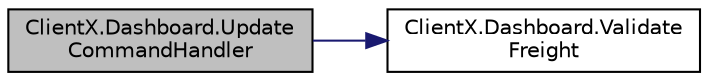 digraph "ClientX.Dashboard.UpdateCommandHandler"
{
 // INTERACTIVE_SVG=YES
 // LATEX_PDF_SIZE
  edge [fontname="Helvetica",fontsize="10",labelfontname="Helvetica",labelfontsize="10"];
  node [fontname="Helvetica",fontsize="10",shape=record];
  rankdir="LR";
  Node1 [label="ClientX.Dashboard.Update\lCommandHandler",height=0.2,width=0.4,color="black", fillcolor="grey75", style="filled", fontcolor="black",tooltip="Metoda ta odpowiada za dwa zdarzenia. Dodanie nowego klienta oraz dodanie nowego zamówienia w zależno..."];
  Node1 -> Node2 [color="midnightblue",fontsize="10",style="solid",fontname="Helvetica"];
  Node2 [label="ClientX.Dashboard.Validate\lFreight",height=0.2,width=0.4,color="black", fillcolor="white", style="filled",URL="$class_client_x_1_1_dashboard.html#acd8cd6b377347274b3cdb32a771a71ca",tooltip="Funkcja odpowiadająca za walidację pola Freight oraz konwersję na liczbę dziesiętną"];
}
